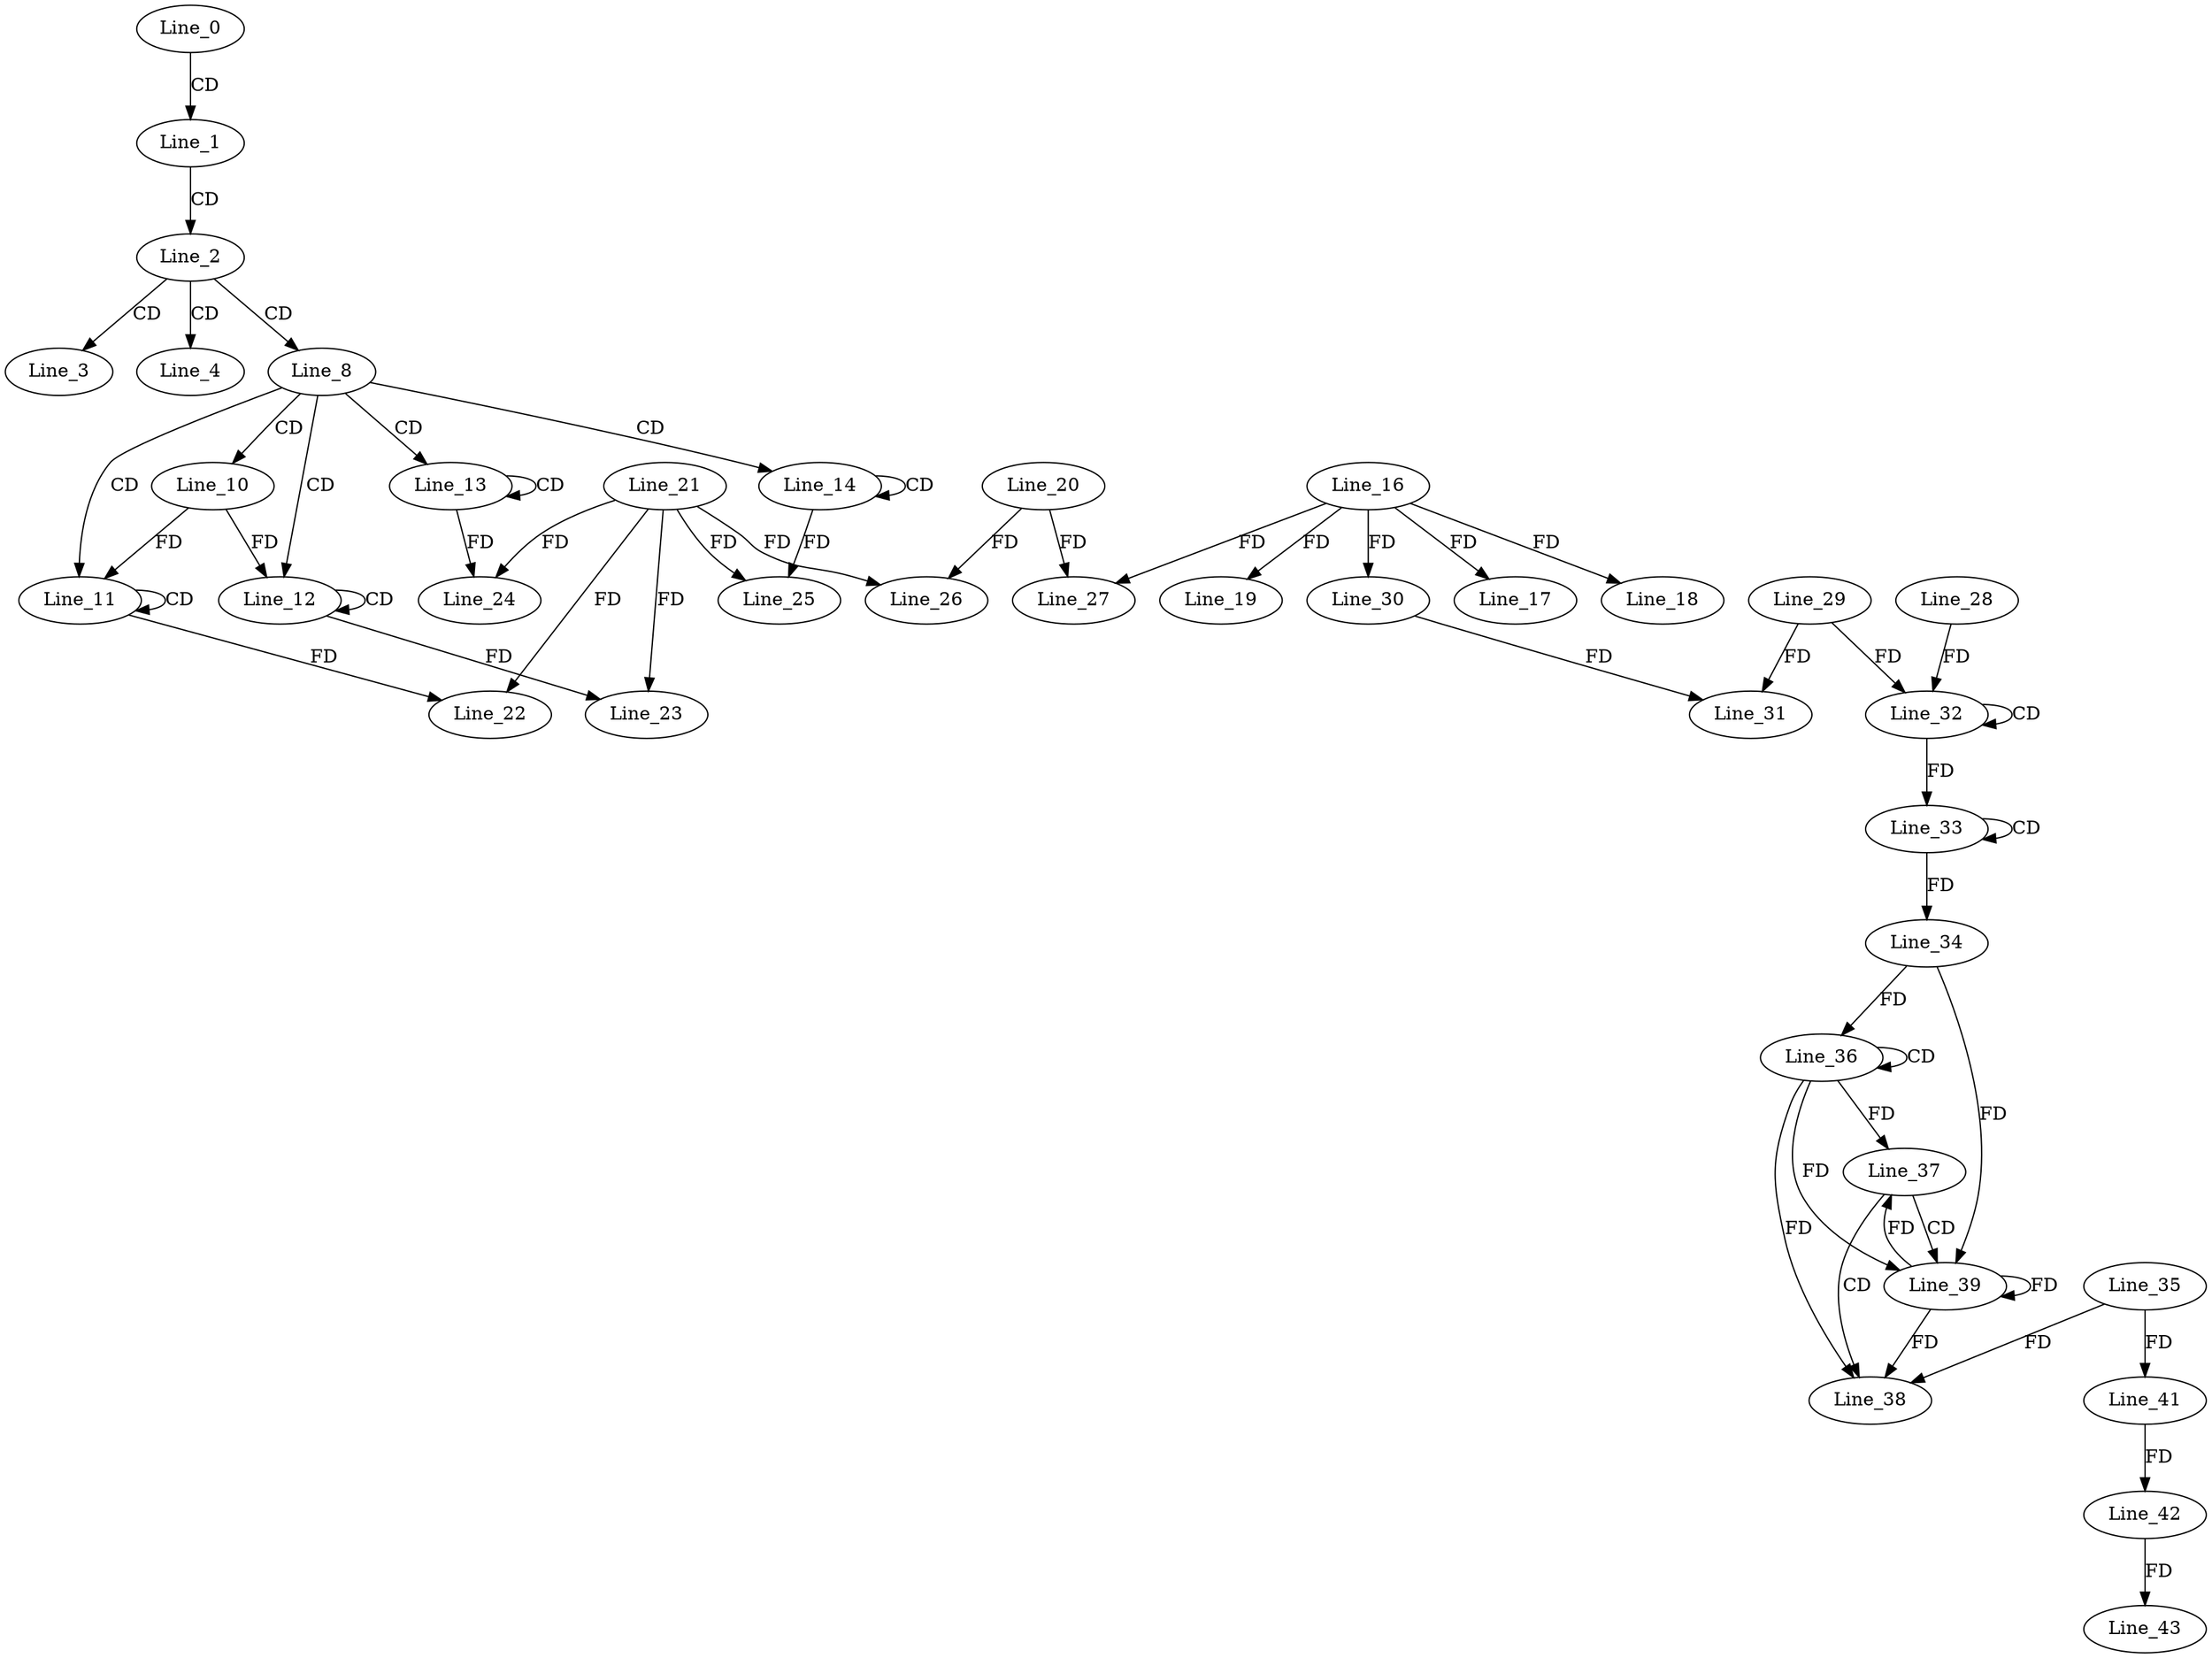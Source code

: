 digraph G {
  Line_0;
  Line_1;
  Line_2;
  Line_3;
  Line_4;
  Line_8;
  Line_8;
  Line_10;
  Line_11;
  Line_11;
  Line_12;
  Line_12;
  Line_13;
  Line_13;
  Line_14;
  Line_14;
  Line_16;
  Line_17;
  Line_18;
  Line_19;
  Line_21;
  Line_22;
  Line_23;
  Line_24;
  Line_25;
  Line_20;
  Line_26;
  Line_27;
  Line_30;
  Line_29;
  Line_31;
  Line_30;
  Line_32;
  Line_32;
  Line_28;
  Line_33;
  Line_33;
  Line_34;
  Line_36;
  Line_36;
  Line_34;
  Line_37;
  Line_38;
  Line_35;
  Line_39;
  Line_39;
  Line_41;
  Line_41;
  Line_42;
  Line_42;
  Line_43;
  Line_43;
  Line_0 -> Line_1 [ label="CD" ];
  Line_1 -> Line_2 [ label="CD" ];
  Line_2 -> Line_3 [ label="CD" ];
  Line_2 -> Line_4 [ label="CD" ];
  Line_2 -> Line_8 [ label="CD" ];
  Line_8 -> Line_10 [ label="CD" ];
  Line_8 -> Line_11 [ label="CD" ];
  Line_11 -> Line_11 [ label="CD" ];
  Line_10 -> Line_11 [ label="FD" ];
  Line_8 -> Line_12 [ label="CD" ];
  Line_12 -> Line_12 [ label="CD" ];
  Line_10 -> Line_12 [ label="FD" ];
  Line_8 -> Line_13 [ label="CD" ];
  Line_13 -> Line_13 [ label="CD" ];
  Line_8 -> Line_14 [ label="CD" ];
  Line_14 -> Line_14 [ label="CD" ];
  Line_16 -> Line_17 [ label="FD" ];
  Line_16 -> Line_18 [ label="FD" ];
  Line_16 -> Line_19 [ label="FD" ];
  Line_21 -> Line_22 [ label="FD" ];
  Line_11 -> Line_22 [ label="FD" ];
  Line_21 -> Line_23 [ label="FD" ];
  Line_12 -> Line_23 [ label="FD" ];
  Line_21 -> Line_24 [ label="FD" ];
  Line_13 -> Line_24 [ label="FD" ];
  Line_21 -> Line_25 [ label="FD" ];
  Line_14 -> Line_25 [ label="FD" ];
  Line_20 -> Line_26 [ label="FD" ];
  Line_21 -> Line_26 [ label="FD" ];
  Line_16 -> Line_27 [ label="FD" ];
  Line_20 -> Line_27 [ label="FD" ];
  Line_16 -> Line_30 [ label="FD" ];
  Line_29 -> Line_31 [ label="FD" ];
  Line_30 -> Line_31 [ label="FD" ];
  Line_32 -> Line_32 [ label="CD" ];
  Line_28 -> Line_32 [ label="FD" ];
  Line_29 -> Line_32 [ label="FD" ];
  Line_33 -> Line_33 [ label="CD" ];
  Line_32 -> Line_33 [ label="FD" ];
  Line_33 -> Line_34 [ label="FD" ];
  Line_36 -> Line_36 [ label="CD" ];
  Line_34 -> Line_36 [ label="FD" ];
  Line_36 -> Line_37 [ label="FD" ];
  Line_37 -> Line_38 [ label="CD" ];
  Line_35 -> Line_38 [ label="FD" ];
  Line_36 -> Line_38 [ label="FD" ];
  Line_37 -> Line_39 [ label="CD" ];
  Line_39 -> Line_39 [ label="FD" ];
  Line_36 -> Line_39 [ label="FD" ];
  Line_34 -> Line_39 [ label="FD" ];
  Line_35 -> Line_41 [ label="FD" ];
  Line_41 -> Line_42 [ label="FD" ];
  Line_42 -> Line_43 [ label="FD" ];
  Line_39 -> Line_37 [ label="FD" ];
  Line_39 -> Line_38 [ label="FD" ];
}
